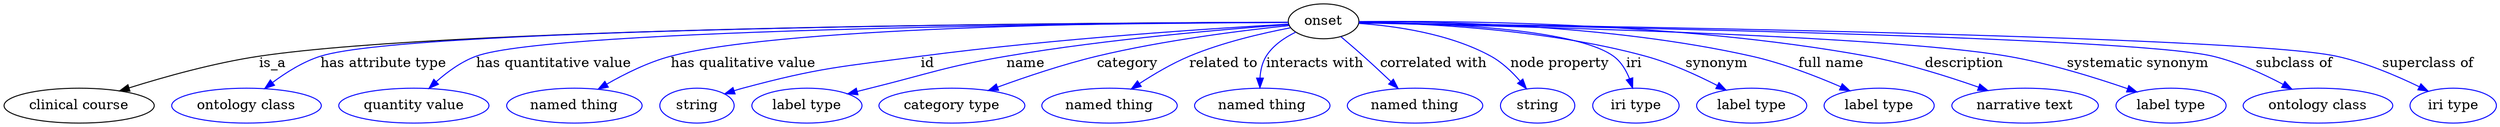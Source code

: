 digraph {
	graph [bb="0,0,2103.1,123"];
	node [label="\N"];
	onset	 [height=0.5,
		label=onset,
		pos="1113.7,105",
		width=0.81243];
	"clinical course"	 [height=0.5,
		pos="61.745,18",
		width=1.7151];
	onset -> "clinical course"	 [label=is_a,
		lp="242.74,61.5",
		pos="e,99.579,32.338 1084.2,104.79 950.57,103.67 401.21,97.415 231.74,69 189.43,61.904 142.85,47.438 109.16,35.719"];
	"has attribute type"	 [color=blue,
		height=0.5,
		label="ontology class",
		pos="202.74,18",
		width=1.7151];
	onset -> "has attribute type"	 [color=blue,
		label="has attribute type",
		lp="336.74,61.5",
		pos="e,224.6,34.896 1084.3,104.55 946.26,102.35 367.08,91.821 289.74,69 269.48,63.021 249,51.349 232.99,40.679",
		style=solid];
	"has quantitative value"	 [color=blue,
		height=0.5,
		label="quantity value",
		pos="343.74,18",
		width=1.6971];
	onset -> "has quantitative value"	 [color=blue,
		label="has quantitative value",
		lp="474.24,61.5",
		pos="e,361.63,35.343 1084.2,104.46 959.47,102.05 478.53,91.362 414.74,69 398.18,63.193 382.09,52.222 369.43,41.939",
		style=solid];
	"has qualitative value"	 [color=blue,
		height=0.5,
		label="named thing",
		pos="477.74,18",
		width=1.5346];
	onset -> "has qualitative value"	 [color=blue,
		label="has qualitative value",
		lp="628.74,61.5",
		pos="e,501.51,34.473 1084.4,104.68 986.22,103.35 670.12,96.955 572.74,69 550.68,62.666 527.96,50.698 510.27,39.947",
		style=solid];
	id	 [color=blue,
		height=0.5,
		label=string,
		pos="581.74,18",
		width=0.84854];
	onset -> id	 [color=blue,
		label=id,
		lp="783.24,61.5",
		pos="e,605.53,29.705 1084.4,102.87 1025.8,98.386 890.44,86.909 777.74,69 707.76,57.877 689.11,58 621.74,36 619.48,35.262 617.18,34.436 \
614.88,33.555",
		style=solid];
	name	 [color=blue,
		height=0.5,
		label="label type",
		pos="675.74,18",
		width=1.2638];
	onset -> name	 [color=blue,
		label=name,
		lp="870.24,61.5",
		pos="e,710.57,29.723 1084.8,102.14 1036.7,97.138 937.52,85.702 854.74,69 798.84,57.72 785.42,52.209 730.74,36 727.37,34.999 723.88,33.934 \
720.39,32.842",
		style=solid];
	category	 [color=blue,
		height=0.5,
		label="category type",
		pos="797.74,18",
		width=1.6249];
	onset -> category	 [color=blue,
		label=category,
		lp="959.24,61.5",
		pos="e,832.42,32.512 1085.1,100.6 1049.6,94.846 987.61,83.732 935.74,69 903.8,59.924 868.7,46.911 841.9,36.301",
		style=solid];
	"related to"	 [color=blue,
		height=0.5,
		label="named thing",
		pos="929.74,18",
		width=1.5346];
	onset -> "related to"	 [color=blue,
		label="related to",
		lp="1037.7,61.5",
		pos="e,953.01,34.368 1087.1,97.348 1066.2,90.912 1036.5,80.872 1011.7,69 994.6,60.764 976.55,49.811 961.76,40.167",
		style=solid];
	"interacts with"	 [color=blue,
		height=0.5,
		label="named thing",
		pos="1057.7,18",
		width=1.5346];
	onset -> "interacts with"	 [color=blue,
		label="interacts with",
		lp="1111.7,61.5",
		pos="e,1061.4,35.974 1094.7,90.855 1087.6,84.787 1080,77.204 1074.7,69 1070.2,61.944 1066.7,53.546 1064.2,45.622",
		style=solid];
	"correlated with"	 [color=blue,
		height=0.5,
		label="named thing",
		pos="1185.7,18",
		width=1.5346];
	onset -> "correlated with"	 [color=blue,
		label="correlated with",
		lp="1201.7,61.5",
		pos="e,1173.7,35.939 1129.6,89.687 1135.8,83.458 1142.8,76.07 1148.7,69 1155.3,61.255 1161.9,52.446 1167.7,44.354",
		style=solid];
	"node property"	 [color=blue,
		height=0.5,
		label=string,
		pos="1289.7,18",
		width=0.84854];
	onset -> "node property"	 [color=blue,
		label="node property",
		lp="1301.7,61.5",
		pos="e,1279.3,35.044 1142.7,102.21 1171.1,98.376 1214.7,89.439 1246.7,69 1257.1,62.424 1266.2,52.589 1273.3,43.305",
		style=solid];
	iri	 [color=blue,
		height=0.5,
		label="iri type",
		pos="1374.7,18",
		width=1.011];
	onset -> iri	 [color=blue,
		label=iri,
		lp="1365.2,61.5",
		pos="e,1368.4,35.945 1143.2,103.45 1197.7,100.09 1311.4,90.641 1343.7,69 1352.4,63.182 1359.1,54.023 1364,45.063",
		style=solid];
	synonym	 [color=blue,
		height=0.5,
		label="label type",
		pos="1474.7,18",
		width=1.2638];
	onset -> synonym	 [color=blue,
		label=synonym,
		lp="1438.2,61.5",
		pos="e,1450.5,33.445 1143.1,104.19 1192.4,102.12 1294.1,94.805 1375.7,69 1398.9,61.689 1423.1,49.294 1441.8,38.554",
		style=solid];
	"full name"	 [color=blue,
		height=0.5,
		label="label type",
		pos="1583.7,18",
		width=1.2638];
	onset -> "full name"	 [color=blue,
		label="full name",
		lp="1537.2,61.5",
		pos="e,1557,32.664 1143,103.2 1216.3,98.517 1406.5,85.143 1467.7,69 1495.7,61.639 1525.4,48.42 1547.8,37.285",
		style=solid];
	description	 [color=blue,
		height=0.5,
		label="narrative text",
		pos="1704.7,18",
		width=1.6068];
	onset -> description	 [color=blue,
		label=description,
		lp="1649.2,61.5",
		pos="e,1672.3,32.999 1143,103.74 1230.1,99.822 1486.2,87.042 1567.7,69 1600.6,61.724 1636.2,48.287 1662.9,37.032",
		style=solid];
	"systematic synonym"	 [color=blue,
		height=0.5,
		label="label type",
		pos="1825.7,18",
		width=1.2638];
	onset -> "systematic synonym"	 [color=blue,
		label="systematic synonym",
		lp="1791.7,61.5",
		pos="e,1795.7,31.594 1143.1,104.24 1244.4,101.43 1578.8,90.714 1683.7,69 1719.4,61.621 1758.3,47.203 1786.3,35.575",
		style=solid];
	"subclass of"	 [color=blue,
		height=0.5,
		label="ontology class",
		pos="1950.7,18",
		width=1.7151];
	onset -> "subclass of"	 [color=blue,
		label="subclass of",
		lp="1920.2,61.5",
		pos="e,1925.9,34.599 1143.1,104.31 1271.7,101.16 1782.5,87.58 1851.7,69 1874.9,62.798 1898.8,50.675 1917.3,39.804",
		style=solid];
	"superclass of"	 [color=blue,
		height=0.5,
		label="iri type",
		pos="2066.7,18",
		width=1.011];
	onset -> "superclass of"	 [color=blue,
		label="superclass of",
		lp="2031.2,61.5",
		pos="e,2043.2,31.95 1143.3,104.41 1283.1,101.5 1874.6,88.186 1954.7,69 1982.9,62.252 2012.7,48.34 2034.4,36.748",
		style=solid];
}
